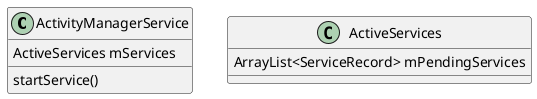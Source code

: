@startuml
'https://plantuml.com/class-diagram


class ActivityManagerService {
ActiveServices mServices
startService()
}
class ActiveServices {
ArrayList<ServiceRecord> mPendingServices
}




@enduml